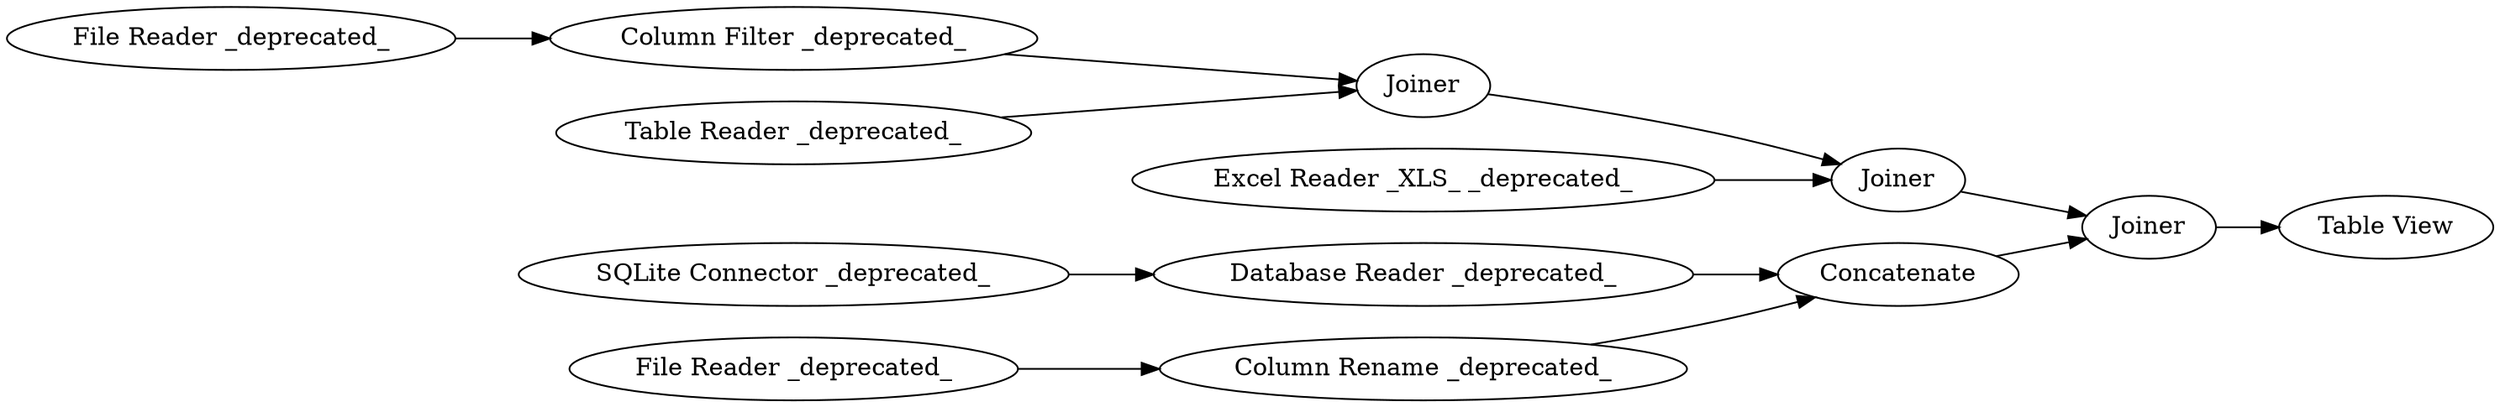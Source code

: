 digraph {
	246 -> 245
	239 -> 238
	243 -> 244
	241 -> 244
	244 -> 245
	238 -> 246
	236 -> 156
	156 -> 246
	232 -> 152
	152 -> 243
	233 -> 243
	245 -> 248
	232 [label="File Reader _deprecated_"]
	233 [label="Table Reader _deprecated_"]
	246 [label=Concatenate]
	245 [label=Joiner]
	248 [label="Table View"]
	156 [label="Column Rename _deprecated_"]
	236 [label="File Reader _deprecated_"]
	241 [label="Excel Reader _XLS_ _deprecated_"]
	243 [label=Joiner]
	244 [label=Joiner]
	152 [label="Column Filter _deprecated_"]
	239 [label="SQLite Connector _deprecated_"]
	238 [label="Database Reader _deprecated_"]
	rankdir=LR
}
